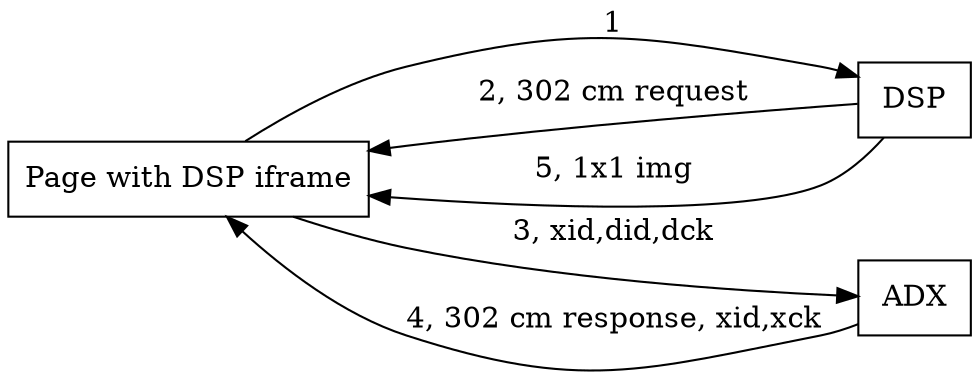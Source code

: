 digraph CM {
	node [shape="record"];
	edge [style="solid"];
	rankdir=LR;
	#edge [style="dashed"];
	Page [label="Page with DSP iframe"];
	DSP;
	ADX;

	Page->DSP [label="1"];
	DSP->Page [label="2, 302 cm request"];
	Page->ADX [label="3, xid,did,dck"];
	ADX->Page [label="4, 302 cm response, xid,xck"];
	DSP->Page [label="5, 1x1 img"];


}